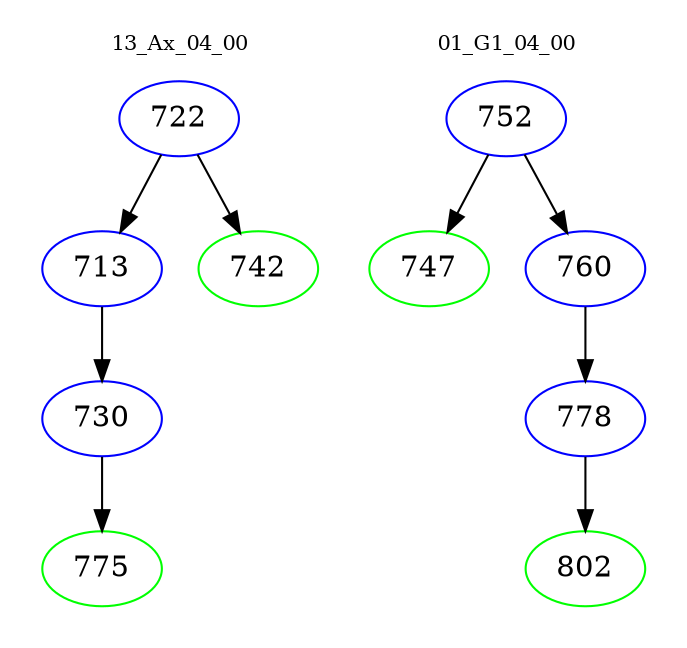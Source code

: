 digraph{
subgraph cluster_0 {
color = white
label = "13_Ax_04_00";
fontsize=10;
T0_722 [label="722", color="blue"]
T0_722 -> T0_713 [color="black"]
T0_713 [label="713", color="blue"]
T0_713 -> T0_730 [color="black"]
T0_730 [label="730", color="blue"]
T0_730 -> T0_775 [color="black"]
T0_775 [label="775", color="green"]
T0_722 -> T0_742 [color="black"]
T0_742 [label="742", color="green"]
}
subgraph cluster_1 {
color = white
label = "01_G1_04_00";
fontsize=10;
T1_752 [label="752", color="blue"]
T1_752 -> T1_747 [color="black"]
T1_747 [label="747", color="green"]
T1_752 -> T1_760 [color="black"]
T1_760 [label="760", color="blue"]
T1_760 -> T1_778 [color="black"]
T1_778 [label="778", color="blue"]
T1_778 -> T1_802 [color="black"]
T1_802 [label="802", color="green"]
}
}
